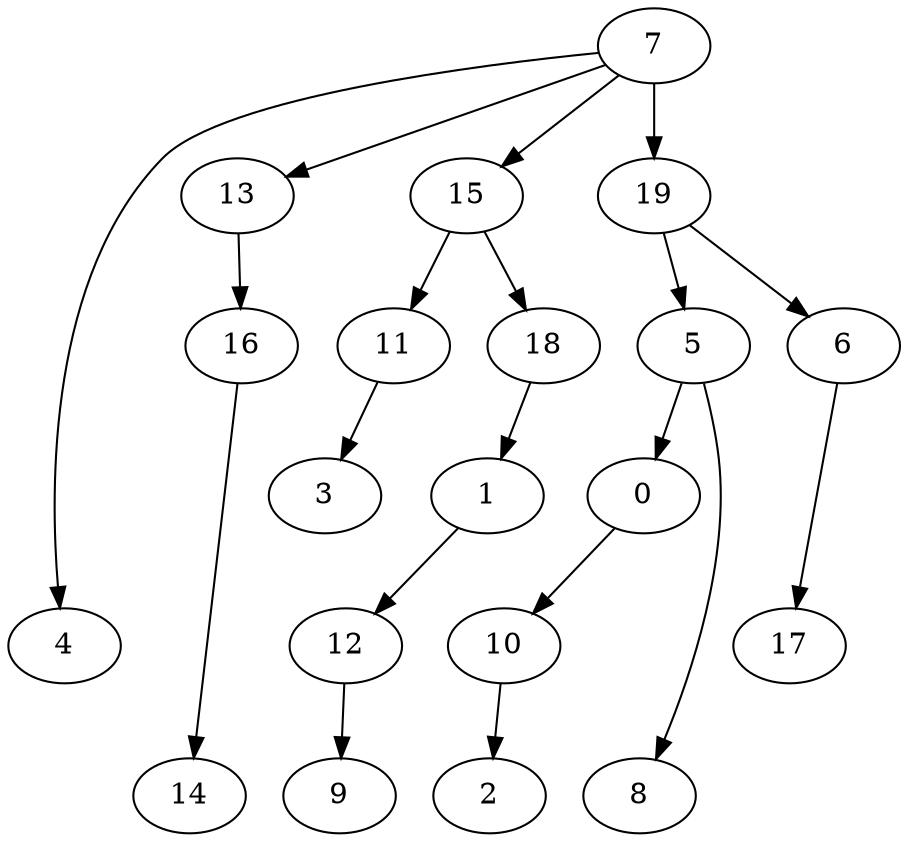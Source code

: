 digraph G {
    0;
    10;
    2;
    1;
    12;
    9;
    5;
    8;
    6;
    17;
    7;
    4;
    13;
    15;
    19;
    16;
    11;
    18;
    3;
    14;
    0 -> 10 [weight=0];
    10 -> 2 [weight=0];
    1 -> 12 [weight=0];
    12 -> 9 [weight=0];
    5 -> 0 [weight=0];
    5 -> 8 [weight=0];
    6 -> 17 [weight=0];
    7 -> 4 [weight=0];
    7 -> 13 [weight=0];
    7 -> 15 [weight=0];
    7 -> 19 [weight=1];
    13 -> 16 [weight=0];
    15 -> 11 [weight=0];
    15 -> 18 [weight=0];
    19 -> 5 [weight=0];
    19 -> 6 [weight=0];
    16 -> 14 [weight=0];
    11 -> 3 [weight=0];
    18 -> 1 [weight=0];
}
